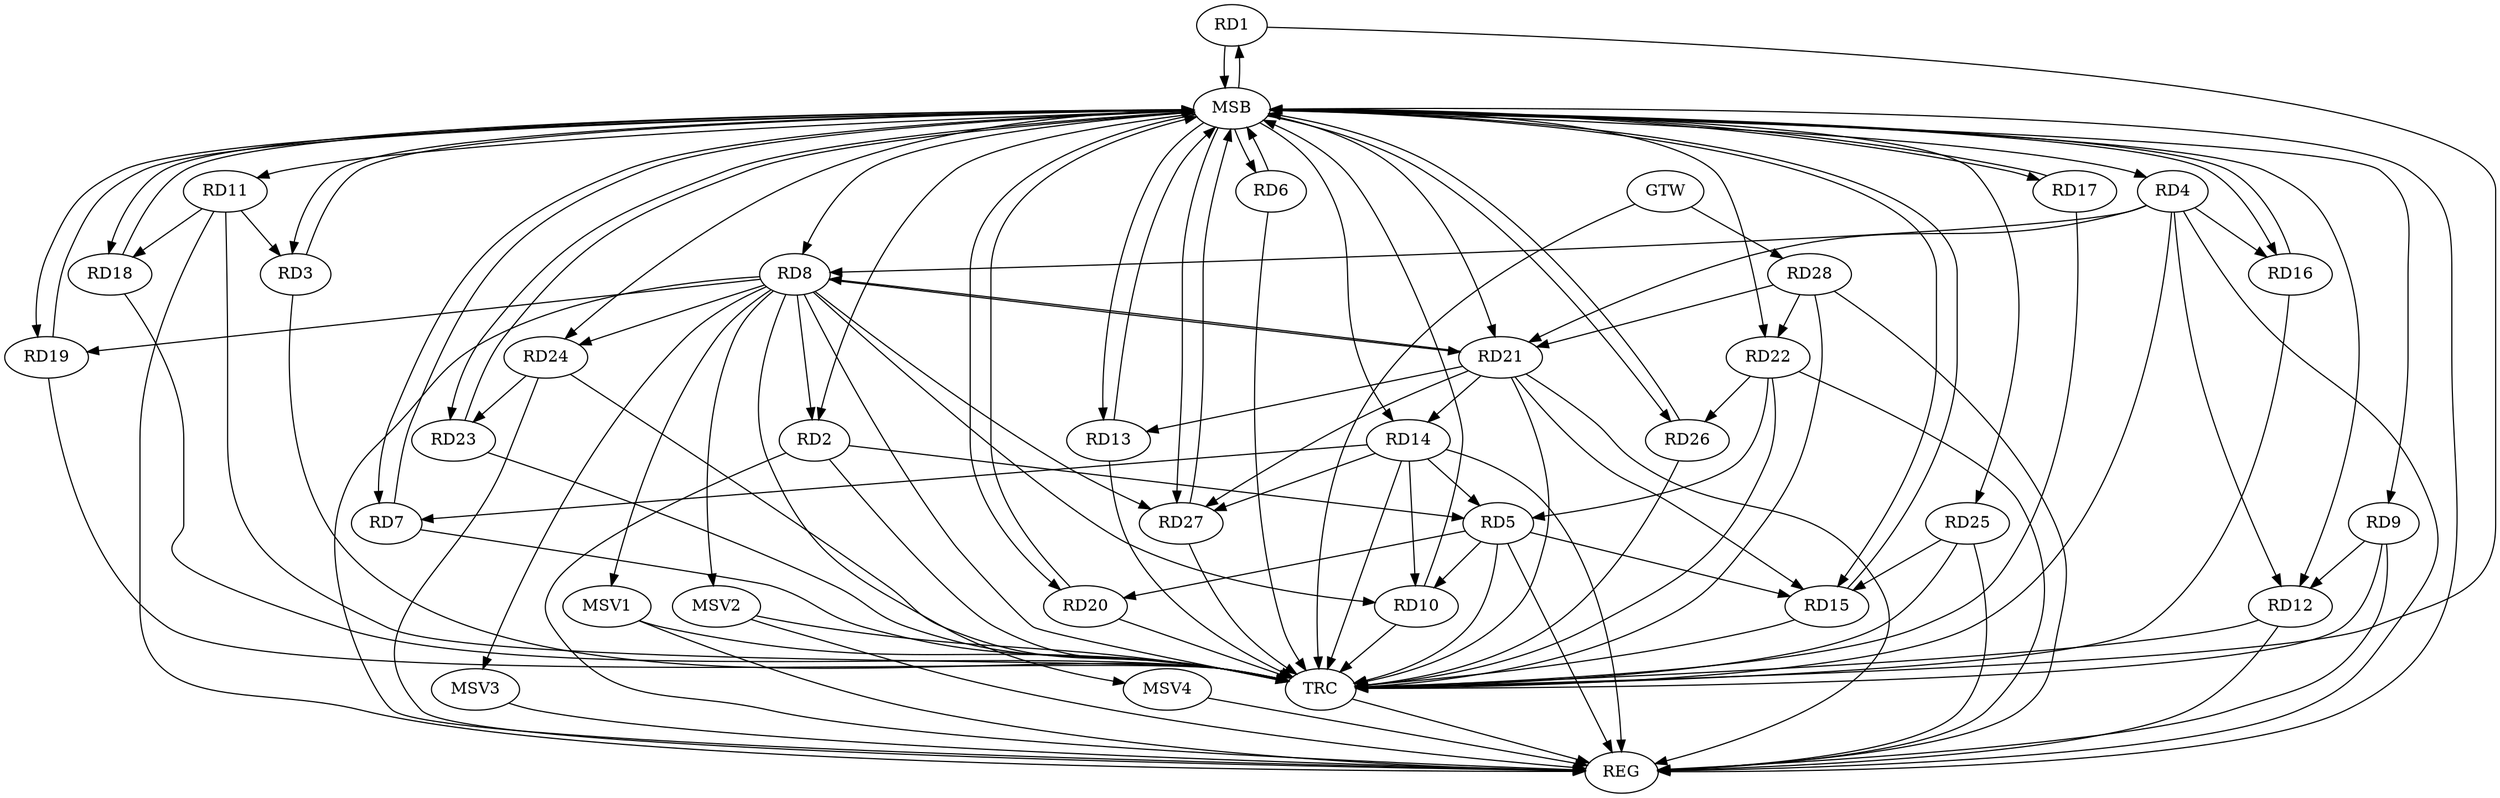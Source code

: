 strict digraph G {
  RD1 [ label="RD1" ];
  RD2 [ label="RD2" ];
  RD3 [ label="RD3" ];
  RD4 [ label="RD4" ];
  RD5 [ label="RD5" ];
  RD6 [ label="RD6" ];
  RD7 [ label="RD7" ];
  RD8 [ label="RD8" ];
  RD9 [ label="RD9" ];
  RD10 [ label="RD10" ];
  RD11 [ label="RD11" ];
  RD12 [ label="RD12" ];
  RD13 [ label="RD13" ];
  RD14 [ label="RD14" ];
  RD15 [ label="RD15" ];
  RD16 [ label="RD16" ];
  RD17 [ label="RD17" ];
  RD18 [ label="RD18" ];
  RD19 [ label="RD19" ];
  RD20 [ label="RD20" ];
  RD21 [ label="RD21" ];
  RD22 [ label="RD22" ];
  RD23 [ label="RD23" ];
  RD24 [ label="RD24" ];
  RD25 [ label="RD25" ];
  RD26 [ label="RD26" ];
  RD27 [ label="RD27" ];
  RD28 [ label="RD28" ];
  GTW [ label="GTW" ];
  REG [ label="REG" ];
  MSB [ label="MSB" ];
  TRC [ label="TRC" ];
  MSV1 [ label="MSV1" ];
  MSV2 [ label="MSV2" ];
  MSV3 [ label="MSV3" ];
  MSV4 [ label="MSV4" ];
  RD2 -> RD5;
  RD8 -> RD2;
  RD11 -> RD3;
  RD4 -> RD8;
  RD4 -> RD12;
  RD4 -> RD16;
  RD4 -> RD21;
  RD5 -> RD10;
  RD14 -> RD5;
  RD5 -> RD15;
  RD5 -> RD20;
  RD22 -> RD5;
  RD14 -> RD7;
  RD8 -> RD10;
  RD8 -> RD19;
  RD8 -> RD21;
  RD21 -> RD8;
  RD8 -> RD24;
  RD8 -> RD27;
  RD9 -> RD12;
  RD14 -> RD10;
  RD11 -> RD18;
  RD21 -> RD13;
  RD21 -> RD14;
  RD14 -> RD27;
  RD21 -> RD15;
  RD25 -> RD15;
  RD21 -> RD27;
  RD28 -> RD21;
  RD22 -> RD26;
  RD28 -> RD22;
  RD24 -> RD23;
  GTW -> RD28;
  RD2 -> REG;
  RD4 -> REG;
  RD5 -> REG;
  RD8 -> REG;
  RD9 -> REG;
  RD11 -> REG;
  RD12 -> REG;
  RD14 -> REG;
  RD21 -> REG;
  RD22 -> REG;
  RD24 -> REG;
  RD25 -> REG;
  RD28 -> REG;
  RD1 -> MSB;
  MSB -> RD23;
  MSB -> REG;
  RD3 -> MSB;
  MSB -> RD7;
  MSB -> RD20;
  RD6 -> MSB;
  MSB -> RD3;
  MSB -> RD4;
  MSB -> RD12;
  RD7 -> MSB;
  MSB -> RD8;
  MSB -> RD11;
  MSB -> RD15;
  MSB -> RD18;
  MSB -> RD26;
  RD10 -> MSB;
  MSB -> RD27;
  RD13 -> MSB;
  MSB -> RD6;
  MSB -> RD14;
  MSB -> RD21;
  RD15 -> MSB;
  RD16 -> MSB;
  RD17 -> MSB;
  MSB -> RD9;
  MSB -> RD13;
  MSB -> RD19;
  RD18 -> MSB;
  RD19 -> MSB;
  MSB -> RD1;
  RD20 -> MSB;
  MSB -> RD22;
  MSB -> RD24;
  RD23 -> MSB;
  MSB -> RD16;
  MSB -> RD25;
  RD26 -> MSB;
  MSB -> RD17;
  RD27 -> MSB;
  MSB -> RD2;
  RD1 -> TRC;
  RD2 -> TRC;
  RD3 -> TRC;
  RD4 -> TRC;
  RD5 -> TRC;
  RD6 -> TRC;
  RD7 -> TRC;
  RD8 -> TRC;
  RD9 -> TRC;
  RD10 -> TRC;
  RD11 -> TRC;
  RD12 -> TRC;
  RD13 -> TRC;
  RD14 -> TRC;
  RD15 -> TRC;
  RD16 -> TRC;
  RD17 -> TRC;
  RD18 -> TRC;
  RD19 -> TRC;
  RD20 -> TRC;
  RD21 -> TRC;
  RD22 -> TRC;
  RD23 -> TRC;
  RD24 -> TRC;
  RD25 -> TRC;
  RD26 -> TRC;
  RD27 -> TRC;
  RD28 -> TRC;
  GTW -> TRC;
  TRC -> REG;
  RD8 -> MSV1;
  MSV1 -> REG;
  MSV1 -> TRC;
  RD8 -> MSV2;
  MSV2 -> REG;
  MSV2 -> TRC;
  RD8 -> MSV3;
  MSV3 -> REG;
  RD8 -> MSV4;
  MSV4 -> REG;
}

